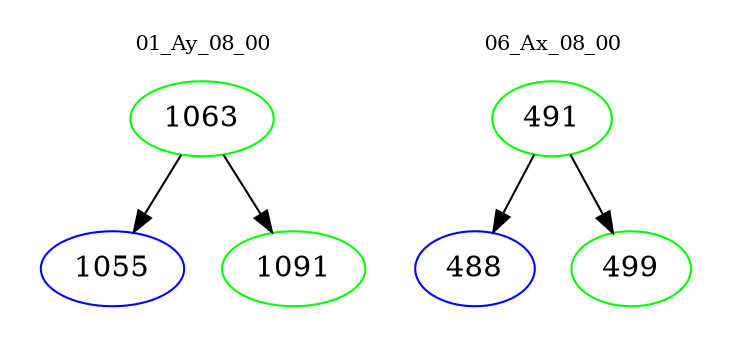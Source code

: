 digraph{
subgraph cluster_0 {
color = white
label = "01_Ay_08_00";
fontsize=10;
T0_1063 [label="1063", color="green"]
T0_1063 -> T0_1055 [color="black"]
T0_1055 [label="1055", color="blue"]
T0_1063 -> T0_1091 [color="black"]
T0_1091 [label="1091", color="green"]
}
subgraph cluster_1 {
color = white
label = "06_Ax_08_00";
fontsize=10;
T1_491 [label="491", color="green"]
T1_491 -> T1_488 [color="black"]
T1_488 [label="488", color="blue"]
T1_491 -> T1_499 [color="black"]
T1_499 [label="499", color="green"]
}
}
